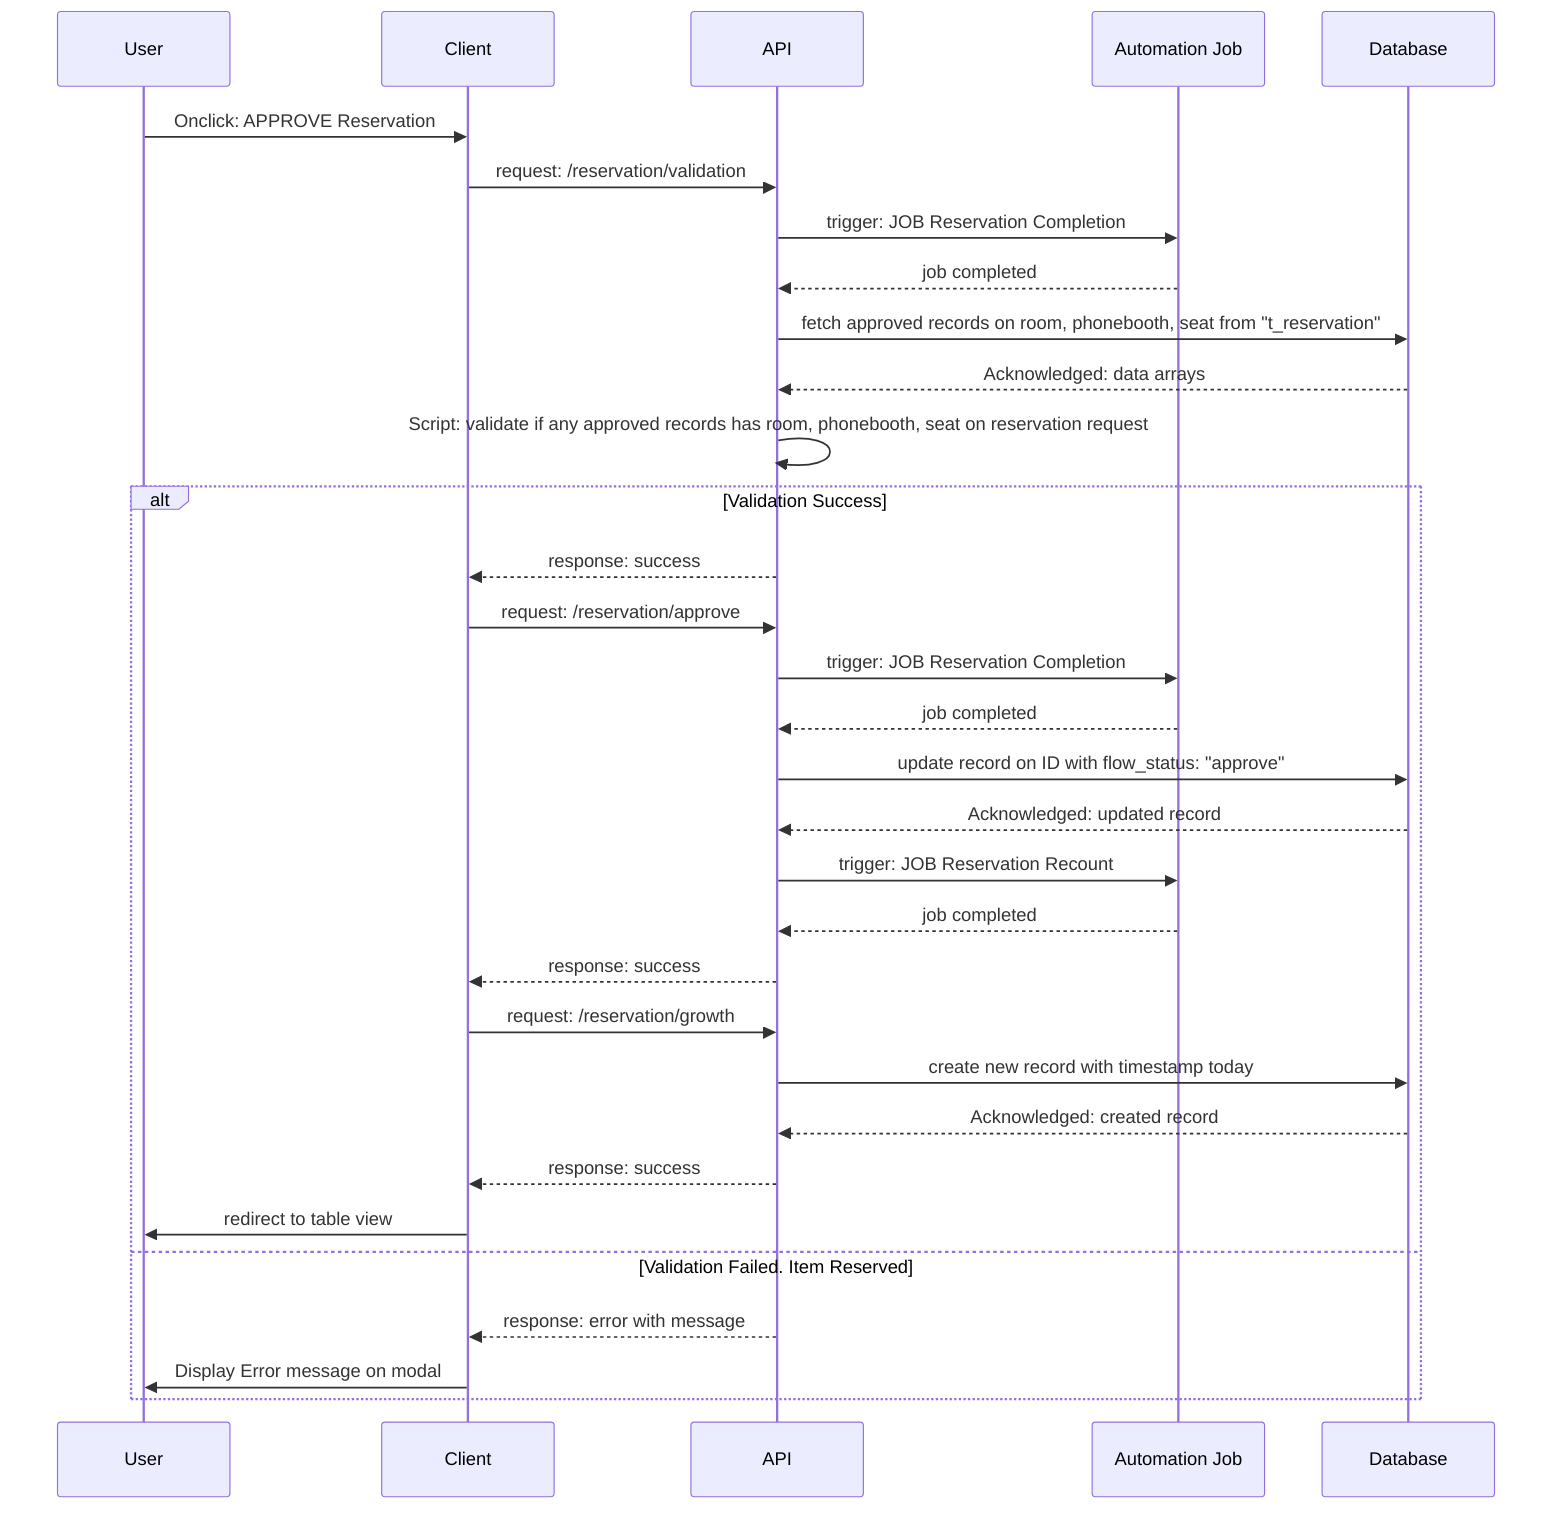 sequenceDiagram
    participant User
    participant Client
    participant API
    participant Automation Job
    participant Database

    User->>Client: Onclick: APPROVE Reservation
    Client->>API: request: /reservation/validation
    API->>Automation Job: trigger: JOB Reservation Completion
    Automation Job-->>API: job completed
    API->>Database: fetch approved records on room, phonebooth, seat from "t_reservation"
    Database-->>API: Acknowledged: data arrays
    API->>API: Script: validate if any approved records has room, phonebooth, seat on reservation request

    alt Validation Success
    API-->>Client: response: success
    Client->>API: request: /reservation/approve
    API->>Automation Job: trigger: JOB Reservation Completion
    Automation Job-->>API: job completed
    API->>Database: update record on ID with flow_status: "approve"
    Database-->>API: Acknowledged: updated record
    API->>Automation Job: trigger: JOB Reservation Recount
    Automation Job-->>API: job completed
    API-->>Client: response: success
    Client->>API: request: /reservation/growth
    API->>Database: create new record with timestamp today
    Database-->>API: Acknowledged: created record
    API-->>Client: response: success
    Client->>User: redirect to table view

    else Validation Failed. Item Reserved
    API-->>Client: response: error with message
    Client->>User: Display Error message on modal
    end